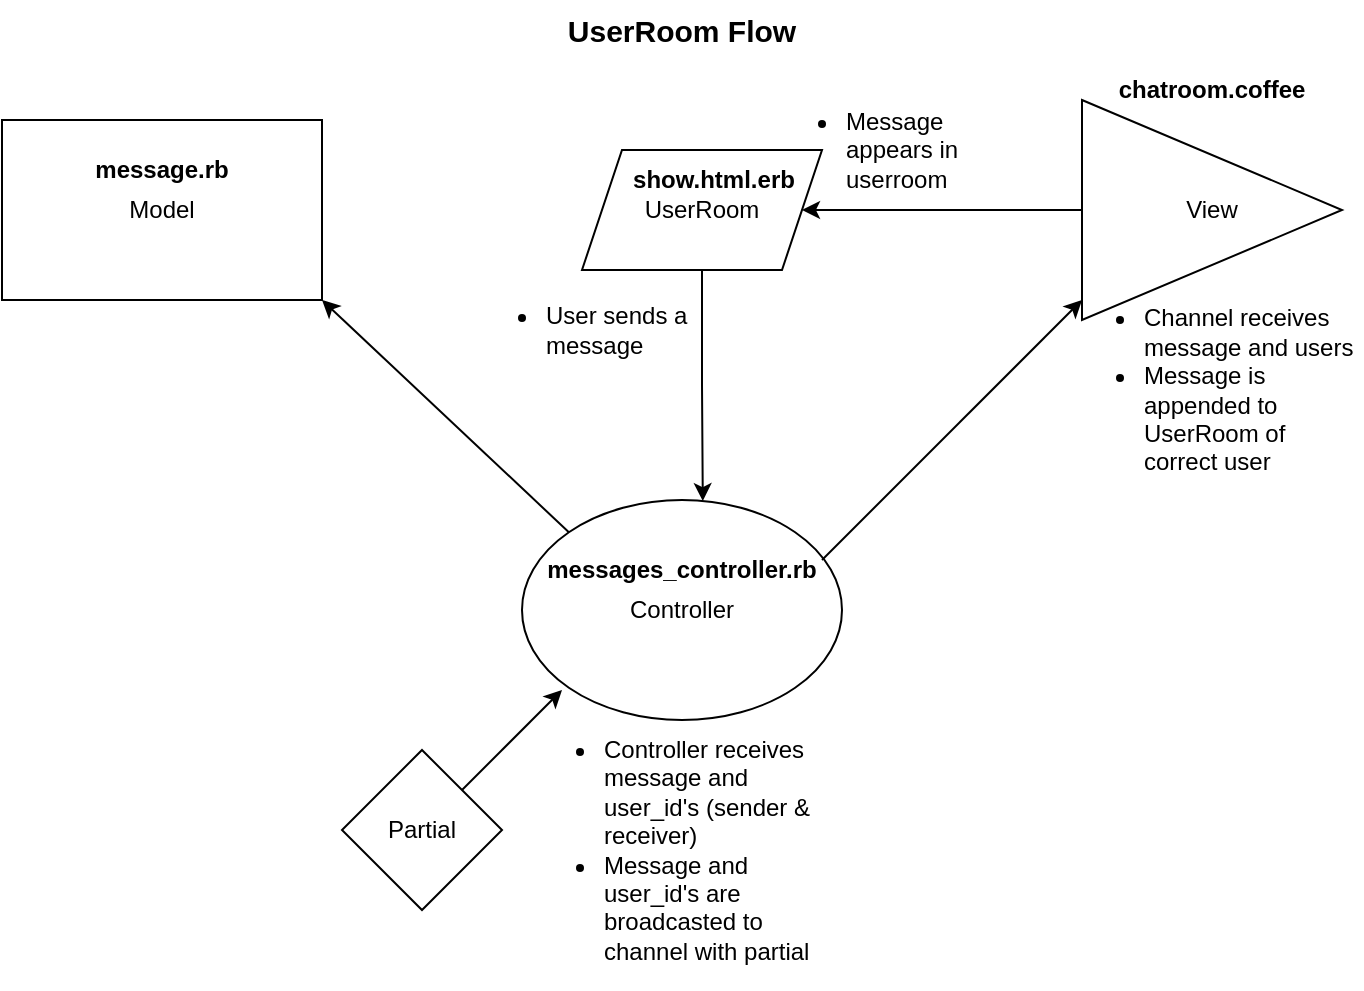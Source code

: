 <mxfile version="20.4.0" type="github">
  <diagram id="2Uf6_MZAJpSW-4ORq8kl" name="Page-1">
    <mxGraphModel dx="1038" dy="539" grid="1" gridSize="10" guides="1" tooltips="1" connect="1" arrows="1" fold="1" page="1" pageScale="1" pageWidth="827" pageHeight="1169" math="0" shadow="0">
      <root>
        <mxCell id="0" />
        <mxCell id="1" parent="0" />
        <mxCell id="bFLXUrSgAlrM9C7CcZIj-34" value="Model" style="rounded=0;whiteSpace=wrap;html=1;" vertex="1" parent="1">
          <mxGeometry x="74" y="150" width="160" height="90" as="geometry" />
        </mxCell>
        <mxCell id="bFLXUrSgAlrM9C7CcZIj-35" value="Controller" style="ellipse;whiteSpace=wrap;html=1;" vertex="1" parent="1">
          <mxGeometry x="334" y="340" width="160" height="110" as="geometry" />
        </mxCell>
        <mxCell id="bFLXUrSgAlrM9C7CcZIj-36" style="edgeStyle=orthogonalEdgeStyle;rounded=0;orthogonalLoop=1;jettySize=auto;html=1;" edge="1" parent="1" source="bFLXUrSgAlrM9C7CcZIj-37" target="bFLXUrSgAlrM9C7CcZIj-48">
          <mxGeometry relative="1" as="geometry" />
        </mxCell>
        <mxCell id="bFLXUrSgAlrM9C7CcZIj-37" value="View" style="triangle;whiteSpace=wrap;html=1;align=center;" vertex="1" parent="1">
          <mxGeometry x="614" y="140" width="130" height="110" as="geometry" />
        </mxCell>
        <mxCell id="bFLXUrSgAlrM9C7CcZIj-38" value="&lt;b&gt;message.rb&lt;/b&gt;" style="text;html=1;strokeColor=none;fillColor=none;align=center;verticalAlign=middle;whiteSpace=wrap;rounded=0;" vertex="1" parent="1">
          <mxGeometry x="124" y="160" width="60" height="30" as="geometry" />
        </mxCell>
        <mxCell id="bFLXUrSgAlrM9C7CcZIj-39" value="&lt;b&gt;messages_controller.rb&lt;/b&gt;" style="text;html=1;strokeColor=none;fillColor=none;align=center;verticalAlign=middle;whiteSpace=wrap;rounded=0;" vertex="1" parent="1">
          <mxGeometry x="384" y="360" width="60" height="30" as="geometry" />
        </mxCell>
        <mxCell id="bFLXUrSgAlrM9C7CcZIj-40" value="&lt;b&gt;chatroom.coffee&lt;/b&gt;" style="text;html=1;strokeColor=none;fillColor=none;align=center;verticalAlign=middle;whiteSpace=wrap;rounded=0;" vertex="1" parent="1">
          <mxGeometry x="649" y="120" width="60" height="30" as="geometry" />
        </mxCell>
        <mxCell id="bFLXUrSgAlrM9C7CcZIj-41" value="Partial" style="rhombus;whiteSpace=wrap;html=1;" vertex="1" parent="1">
          <mxGeometry x="244" y="465" width="80" height="80" as="geometry" />
        </mxCell>
        <mxCell id="bFLXUrSgAlrM9C7CcZIj-42" value="" style="endArrow=classic;html=1;rounded=0;" edge="1" parent="1">
          <mxGeometry width="50" height="50" relative="1" as="geometry">
            <mxPoint x="484" y="370" as="sourcePoint" />
            <mxPoint x="614" y="240" as="targetPoint" />
          </mxGeometry>
        </mxCell>
        <mxCell id="bFLXUrSgAlrM9C7CcZIj-43" value="" style="endArrow=classic;html=1;rounded=0;entryX=1;entryY=1;entryDx=0;entryDy=0;exitX=0;exitY=0;exitDx=0;exitDy=0;" edge="1" parent="1" source="bFLXUrSgAlrM9C7CcZIj-35" target="bFLXUrSgAlrM9C7CcZIj-34">
          <mxGeometry width="50" height="50" relative="1" as="geometry">
            <mxPoint x="344" y="350" as="sourcePoint" />
            <mxPoint x="284" y="287.5" as="targetPoint" />
          </mxGeometry>
        </mxCell>
        <mxCell id="bFLXUrSgAlrM9C7CcZIj-44" value="&lt;ul&gt;&lt;li&gt;User sends a message&lt;/li&gt;&lt;/ul&gt;" style="text;html=1;strokeColor=none;fillColor=none;align=left;verticalAlign=middle;whiteSpace=wrap;rounded=0;" vertex="1" parent="1">
          <mxGeometry x="304" y="240" width="120" height="30" as="geometry" />
        </mxCell>
        <mxCell id="bFLXUrSgAlrM9C7CcZIj-45" value="&lt;ul&gt;&lt;li style=&quot;text-align: left;&quot;&gt;Controller receives message and user_id&#39;s (sender &amp;amp; receiver)&lt;/li&gt;&lt;li style=&quot;text-align: left;&quot;&gt;Message and user_id&#39;s are broadcasted to channel with partial&lt;/li&gt;&lt;/ul&gt;" style="text;html=1;strokeColor=none;fillColor=none;align=center;verticalAlign=middle;whiteSpace=wrap;rounded=0;" vertex="1" parent="1">
          <mxGeometry x="334" y="500" width="150" height="30" as="geometry" />
        </mxCell>
        <mxCell id="bFLXUrSgAlrM9C7CcZIj-46" value="&lt;ul&gt;&lt;li style=&quot;text-align: left;&quot;&gt;Channel receives message and users&lt;/li&gt;&lt;li style=&quot;text-align: left;&quot;&gt;Message is appended to UserRoom of correct user&lt;/li&gt;&lt;/ul&gt;" style="text;html=1;strokeColor=none;fillColor=none;align=center;verticalAlign=middle;whiteSpace=wrap;rounded=0;" vertex="1" parent="1">
          <mxGeometry x="604" y="270" width="150" height="30" as="geometry" />
        </mxCell>
        <mxCell id="bFLXUrSgAlrM9C7CcZIj-47" style="edgeStyle=orthogonalEdgeStyle;rounded=0;orthogonalLoop=1;jettySize=auto;html=1;entryX=0.565;entryY=0.005;entryDx=0;entryDy=0;entryPerimeter=0;" edge="1" parent="1" source="bFLXUrSgAlrM9C7CcZIj-48" target="bFLXUrSgAlrM9C7CcZIj-35">
          <mxGeometry relative="1" as="geometry">
            <mxPoint x="424" y="300" as="targetPoint" />
          </mxGeometry>
        </mxCell>
        <mxCell id="bFLXUrSgAlrM9C7CcZIj-48" value="UserRoom" style="shape=parallelogram;perimeter=parallelogramPerimeter;whiteSpace=wrap;html=1;fixedSize=1;" vertex="1" parent="1">
          <mxGeometry x="364" y="165" width="120" height="60" as="geometry" />
        </mxCell>
        <mxCell id="bFLXUrSgAlrM9C7CcZIj-49" value="" style="endArrow=classic;html=1;rounded=0;" edge="1" parent="1">
          <mxGeometry width="50" height="50" relative="1" as="geometry">
            <mxPoint x="304" y="485" as="sourcePoint" />
            <mxPoint x="354" y="435" as="targetPoint" />
          </mxGeometry>
        </mxCell>
        <mxCell id="bFLXUrSgAlrM9C7CcZIj-50" value="&lt;b&gt;show.html.erb&lt;/b&gt;" style="text;html=1;strokeColor=none;fillColor=none;align=center;verticalAlign=middle;whiteSpace=wrap;rounded=0;" vertex="1" parent="1">
          <mxGeometry x="400" y="165" width="60" height="30" as="geometry" />
        </mxCell>
        <mxCell id="bFLXUrSgAlrM9C7CcZIj-51" value="&lt;b&gt;&lt;font style=&quot;font-size: 15px;&quot;&gt;UserRoom Flow&lt;/font&gt;&lt;/b&gt;" style="text;html=1;strokeColor=none;fillColor=none;align=center;verticalAlign=middle;whiteSpace=wrap;rounded=0;" vertex="1" parent="1">
          <mxGeometry x="344" y="90" width="140" height="30" as="geometry" />
        </mxCell>
        <mxCell id="bFLXUrSgAlrM9C7CcZIj-52" value="&lt;ul&gt;&lt;li&gt;Message appears in userroom&lt;/li&gt;&lt;/ul&gt;" style="text;html=1;strokeColor=none;fillColor=none;align=left;verticalAlign=middle;whiteSpace=wrap;rounded=0;" vertex="1" parent="1">
          <mxGeometry x="454" y="150" width="120" height="30" as="geometry" />
        </mxCell>
      </root>
    </mxGraphModel>
  </diagram>
</mxfile>
